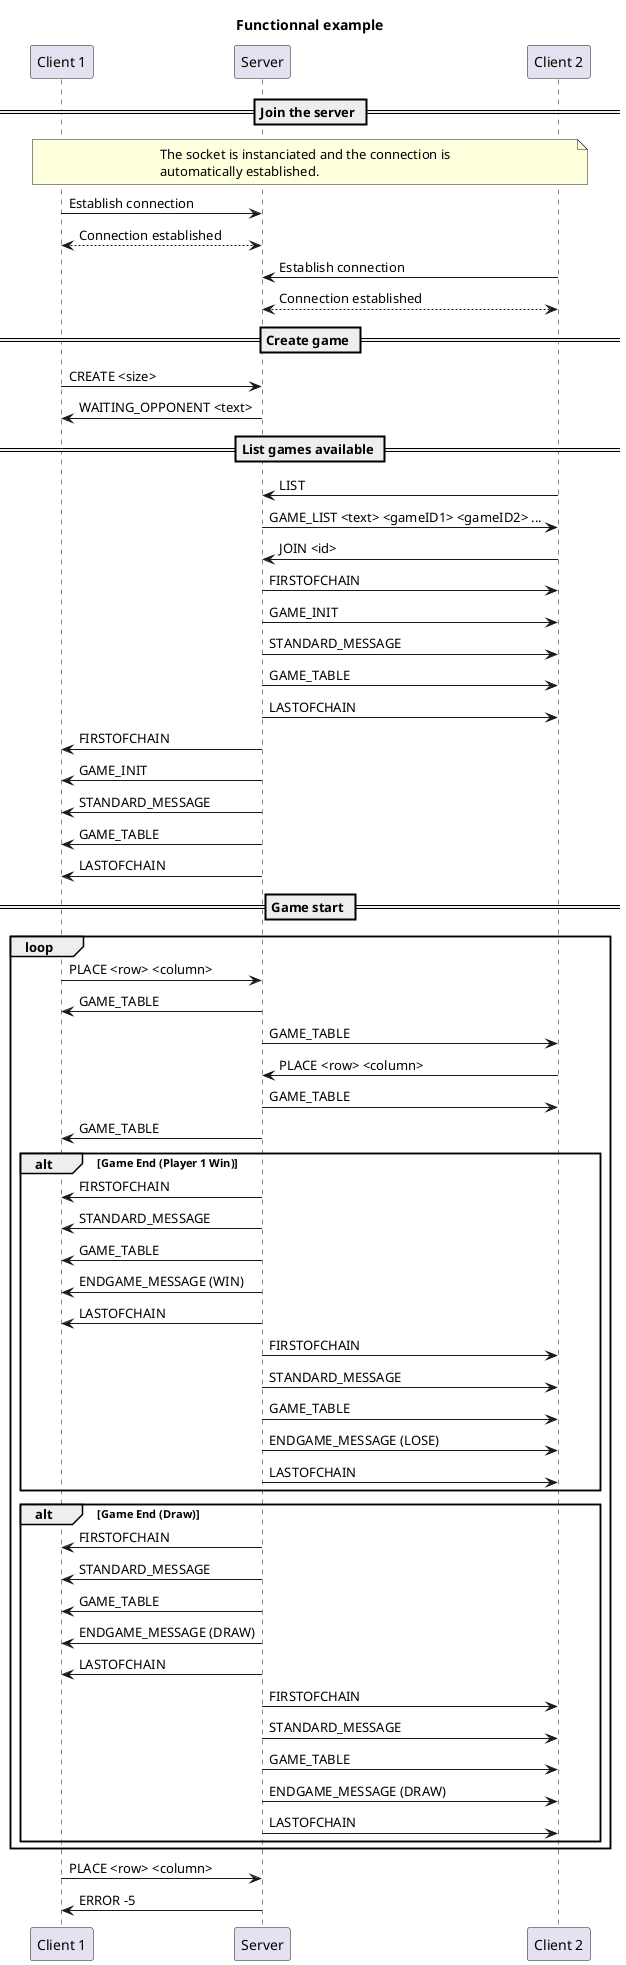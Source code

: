 @startuml

title "Functionnal example"

participant "Client 1" as c1
participant "Server" as s
participant "Client 2" as c2

== Join the server ==

note over c1, c2
The socket is instanciated and the connection is
automatically established.
end note

c1->s : Establish connection
c1<-->s : Connection established

c2->s : Establish connection
c2<-->s : Connection established


== Create game ==

c1->s: CREATE <size>
s->c1: WAITING_OPPONENT <text>

== List games available ==

c2->s: LIST
s->c2: GAME_LIST <text> <gameID1> <gameID2> ...

c2->s: JOIN <id>

s->c2: FIRSTOFCHAIN
s->c2: GAME_INIT
s->c2: STANDARD_MESSAGE
s->c2: GAME_TABLE
s->c2: LASTOFCHAIN

s->c1: FIRSTOFCHAIN
s->c1: GAME_INIT
s->c1: STANDARD_MESSAGE
s->c1: GAME_TABLE
s->c1: LASTOFCHAIN

== Game start ==

loop


    c1->s: PLACE <row> <column>
    s->c1: GAME_TABLE
    s->c2: GAME_TABLE

    c2->s: PLACE <row> <column>
    s->c2: GAME_TABLE
    s->c1: GAME_TABLE

    alt Game End (Player 1 Win)
        s -> c1:FIRSTOFCHAIN
        s -> c1:STANDARD_MESSAGE
        s -> c1:GAME_TABLE
        s -> c1:ENDGAME_MESSAGE (WIN)
        s -> c1:LASTOFCHAIN
        s -> c2:FIRSTOFCHAIN
        s -> c2:STANDARD_MESSAGE
        s -> c2:GAME_TABLE
        s -> c2:ENDGAME_MESSAGE (LOSE)
        s -> c2:LASTOFCHAIN
    end

    alt Game End (Draw)
        s -> c1:FIRSTOFCHAIN
                s -> c1:STANDARD_MESSAGE
                s -> c1:GAME_TABLE
                s -> c1:ENDGAME_MESSAGE (DRAW)
                s -> c1:LASTOFCHAIN
                s -> c2:FIRSTOFCHAIN
                s -> c2:STANDARD_MESSAGE
                s -> c2:GAME_TABLE
                s -> c2:ENDGAME_MESSAGE (DRAW)
                s -> c2:LASTOFCHAIN
    end

end

    c1->s: PLACE <row> <column>
    s->c1: ERROR -5




@enduml
